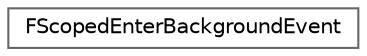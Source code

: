 digraph "Graphical Class Hierarchy"
{
 // INTERACTIVE_SVG=YES
 // LATEX_PDF_SIZE
  bgcolor="transparent";
  edge [fontname=Helvetica,fontsize=10,labelfontname=Helvetica,labelfontsize=10];
  node [fontname=Helvetica,fontsize=10,shape=box,height=0.2,width=0.4];
  rankdir="LR";
  Node0 [id="Node000000",label="FScopedEnterBackgroundEvent",height=0.2,width=0.4,color="grey40", fillcolor="white", style="filled",URL="$db/da0/classFScopedEnterBackgroundEvent.html",tooltip=" "];
}
